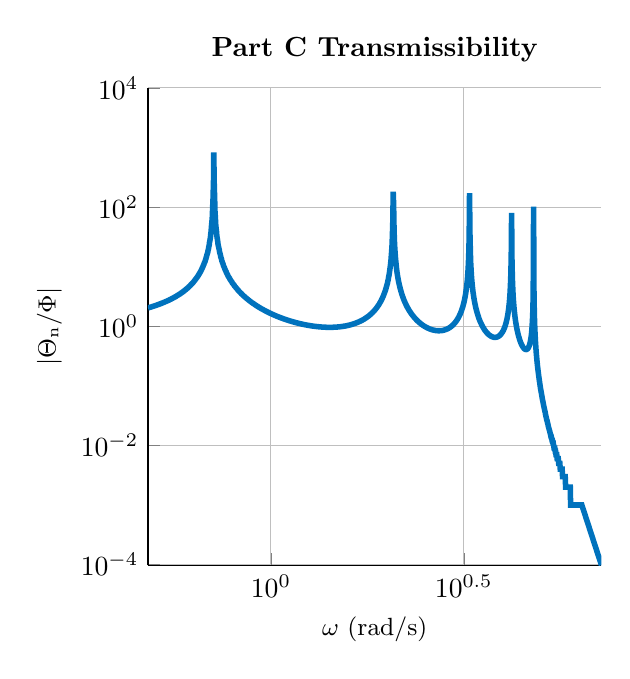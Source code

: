 % This file was created by matlab2tikz.
%
\definecolor{mycolor1}{rgb}{0.0,0.447,0.741}%
%
\begin{tikzpicture}

\begin{axis}[%
width=0.475\textwidth,
height=0.5\textwidth,
at={(0\textwidth,0\textwidth)},
scale only axis,
xmode=log,
xmin=0.48,
xmax=7.195,
xminorticks=true,
xlabel style={font=\color{white!15!black}},
xlabel={$\omega\text{ (rad/s)}$},
ymode=log,
ymin=9.753e-05,
ymax=10000,
yminorticks=true,
ylabel style={font=\color{white!15!black}},
ylabel={$\text{$|$}\Theta{}_\text{n}\text{/}\Phi\text{$|$}$},
axis background/.style={fill=white},
title style={font=\bfseries},
title={Part C Transmissibility},
axis x line*=bottom,
axis y line*=left,
xmajorgrids,
xminorgrids,
ymajorgrids,
yminorgrids,
ylabel style={font=\small},
xlabel style={font=\small}
]
\addplot [color=mycolor1, line width=2.0pt, forget plot]
  table[row sep=crcr]{%
0.48	2.029\\
0.481	2.038\\
0.482	2.047\\
0.483	2.056\\
0.484	2.065\\
0.485	2.075\\
0.486	2.084\\
0.488	2.093\\
0.489	2.103\\
0.49	2.113\\
0.491	2.123\\
0.492	2.133\\
0.493	2.143\\
0.494	2.153\\
0.495	2.164\\
0.497	2.174\\
0.498	2.185\\
0.499	2.196\\
0.5	2.207\\
0.501	2.218\\
0.502	2.229\\
0.504	2.241\\
0.505	2.252\\
0.506	2.264\\
0.507	2.276\\
0.508	2.288\\
0.509	2.3\\
0.511	2.313\\
0.512	2.326\\
0.513	2.338\\
0.514	2.351\\
0.515	2.365\\
0.516	2.378\\
0.518	2.392\\
0.519	2.406\\
0.52	2.42\\
0.521	2.434\\
0.522	2.448\\
0.524	2.463\\
0.525	2.478\\
0.526	2.493\\
0.527	2.509\\
0.528	2.524\\
0.53	2.54\\
0.531	2.556\\
0.532	2.573\\
0.533	2.59\\
0.535	2.607\\
0.536	2.624\\
0.537	2.641\\
0.538	2.659\\
0.54	2.677\\
0.541	2.696\\
0.542	2.715\\
0.543	2.734\\
0.545	2.753\\
0.546	2.773\\
0.547	2.793\\
0.548	2.814\\
0.55	2.835\\
0.551	2.856\\
0.552	2.878\\
0.553	2.9\\
0.555	2.923\\
0.556	2.946\\
0.557	2.969\\
0.558	2.993\\
0.56	3.017\\
0.561	3.042\\
0.562	3.068\\
0.564	3.093\\
0.565	3.12\\
0.566	3.147\\
0.568	3.174\\
0.569	3.202\\
0.57	3.231\\
0.571	3.26\\
0.573	3.29\\
0.574	3.321\\
0.575	3.352\\
0.577	3.384\\
0.578	3.417\\
0.579	3.45\\
0.581	3.484\\
0.582	3.519\\
0.583	3.555\\
0.585	3.592\\
0.586	3.629\\
0.588	3.668\\
0.589	3.707\\
0.59	3.748\\
0.592	3.789\\
0.593	3.832\\
0.594	3.876\\
0.596	3.92\\
0.597	3.966\\
0.598	4.014\\
0.6	4.062\\
0.601	4.112\\
0.603	4.163\\
0.604	4.216\\
0.605	4.27\\
0.607	4.326\\
0.608	4.384\\
0.61	4.443\\
0.611	4.504\\
0.612	4.567\\
0.614	4.632\\
0.615	4.699\\
0.617	4.768\\
0.618	4.84\\
0.619	4.914\\
0.621	4.99\\
0.622	5.069\\
0.624	5.151\\
0.625	5.236\\
0.627	5.324\\
0.628	5.415\\
0.63	5.51\\
0.631	5.609\\
0.632	5.711\\
0.634	5.817\\
0.635	5.928\\
0.637	6.044\\
0.638	6.164\\
0.64	6.29\\
0.641	6.421\\
0.643	6.559\\
0.644	6.703\\
0.646	6.853\\
0.647	7.011\\
0.649	7.177\\
0.65	7.352\\
0.652	7.536\\
0.653	7.73\\
0.655	7.935\\
0.656	8.151\\
0.658	8.38\\
0.659	8.624\\
0.661	8.882\\
0.662	9.158\\
0.664	9.451\\
0.665	9.765\\
0.667	10.102\\
0.668	10.464\\
0.67	10.854\\
0.671	11.275\\
0.673	11.732\\
0.675	12.228\\
0.676	12.77\\
0.678	13.364\\
0.679	14.017\\
0.681	14.74\\
0.682	15.543\\
0.684	16.442\\
0.686	17.453\\
0.687	18.601\\
0.689	19.914\\
0.69	21.43\\
0.692	23.201\\
0.693	25.297\\
0.695	27.816\\
0.697	30.9\\
0.698	34.765\\
0.7	39.747\\
0.701	46.414\\
0.703	55.791\\
0.705	69.945\\
0.706	93.745\\
0.708	141.943\\
0.71	287.131\\
0.711	822.771\\
0.713	236.527\\
0.715	127.495\\
0.716	86.838\\
0.718	65.746\\
0.719	52.858\\
0.721	44.172\\
0.723	37.922\\
0.724	33.211\\
0.726	29.533\\
0.728	26.582\\
0.729	24.161\\
0.731	22.141\\
0.733	20.428\\
0.735	18.959\\
0.736	17.683\\
0.738	16.567\\
0.74	15.58\\
0.741	14.703\\
0.743	13.918\\
0.745	13.21\\
0.746	12.57\\
0.748	11.988\\
0.75	11.456\\
0.752	10.969\\
0.753	10.52\\
0.755	10.106\\
0.757	9.722\\
0.759	9.366\\
0.76	9.034\\
0.762	8.725\\
0.764	8.435\\
0.766	8.163\\
0.767	7.908\\
0.769	7.668\\
0.771	7.442\\
0.773	7.228\\
0.774	7.026\\
0.776	6.834\\
0.778	6.652\\
0.78	6.479\\
0.782	6.315\\
0.783	6.159\\
0.785	6.01\\
0.787	5.867\\
0.789	5.731\\
0.791	5.601\\
0.793	5.477\\
0.794	5.358\\
0.796	5.243\\
0.798	5.134\\
0.8	5.028\\
0.802	4.927\\
0.804	4.829\\
0.805	4.735\\
0.807	4.645\\
0.809	4.558\\
0.811	4.474\\
0.813	4.392\\
0.815	4.314\\
0.817	4.238\\
0.818	4.165\\
0.82	4.094\\
0.822	4.025\\
0.824	3.959\\
0.826	3.895\\
0.828	3.832\\
0.83	3.772\\
0.832	3.713\\
0.834	3.656\\
0.836	3.601\\
0.838	3.547\\
0.839	3.495\\
0.841	3.444\\
0.843	3.395\\
0.845	3.347\\
0.847	3.3\\
0.849	3.254\\
0.851	3.21\\
0.853	3.167\\
0.855	3.125\\
0.857	3.084\\
0.859	3.044\\
0.861	3.005\\
0.863	2.967\\
0.865	2.929\\
0.867	2.893\\
0.869	2.858\\
0.871	2.823\\
0.873	2.789\\
0.875	2.756\\
0.877	2.724\\
0.879	2.692\\
0.881	2.662\\
0.883	2.631\\
0.885	2.602\\
0.887	2.573\\
0.889	2.545\\
0.891	2.517\\
0.893	2.49\\
0.895	2.463\\
0.897	2.437\\
0.9	2.412\\
0.902	2.387\\
0.904	2.363\\
0.906	2.339\\
0.908	2.315\\
0.91	2.292\\
0.912	2.27\\
0.914	2.247\\
0.916	2.226\\
0.918	2.204\\
0.92	2.184\\
0.923	2.163\\
0.925	2.143\\
0.927	2.123\\
0.929	2.104\\
0.931	2.085\\
0.933	2.066\\
0.935	2.047\\
0.938	2.029\\
0.94	2.012\\
0.942	1.994\\
0.944	1.977\\
0.946	1.96\\
0.948	1.944\\
0.951	1.927\\
0.953	1.911\\
0.955	1.896\\
0.957	1.88\\
0.959	1.865\\
0.962	1.85\\
0.964	1.835\\
0.966	1.821\\
0.968	1.807\\
0.971	1.793\\
0.973	1.779\\
0.975	1.765\\
0.977	1.752\\
0.98	1.739\\
0.982	1.726\\
0.984	1.713\\
0.986	1.701\\
0.989	1.688\\
0.991	1.676\\
0.993	1.664\\
0.995	1.652\\
0.998	1.641\\
1.0	1.629\\
1.002	1.618\\
1.005	1.607\\
1.007	1.596\\
1.009	1.585\\
1.012	1.575\\
1.014	1.564\\
1.016	1.554\\
1.019	1.544\\
1.021	1.534\\
1.023	1.524\\
1.026	1.514\\
1.028	1.505\\
1.03	1.495\\
1.033	1.486\\
1.035	1.477\\
1.038	1.468\\
1.04	1.459\\
1.042	1.45\\
1.045	1.441\\
1.047	1.433\\
1.05	1.424\\
1.052	1.416\\
1.054	1.408\\
1.057	1.4\\
1.059	1.392\\
1.062	1.384\\
1.064	1.376\\
1.067	1.369\\
1.069	1.361\\
1.072	1.354\\
1.074	1.346\\
1.076	1.339\\
1.079	1.332\\
1.081	1.325\\
1.084	1.318\\
1.086	1.311\\
1.089	1.305\\
1.091	1.298\\
1.094	1.291\\
1.097	1.285\\
1.099	1.279\\
1.102	1.272\\
1.104	1.266\\
1.107	1.26\\
1.109	1.254\\
1.112	1.248\\
1.114	1.242\\
1.117	1.236\\
1.119	1.231\\
1.122	1.225\\
1.125	1.219\\
1.127	1.214\\
1.13	1.209\\
1.132	1.203\\
1.135	1.198\\
1.138	1.193\\
1.14	1.188\\
1.143	1.183\\
1.146	1.178\\
1.148	1.173\\
1.151	1.168\\
1.153	1.163\\
1.156	1.159\\
1.159	1.154\\
1.161	1.149\\
1.164	1.145\\
1.167	1.14\\
1.17	1.136\\
1.172	1.132\\
1.175	1.128\\
1.178	1.123\\
1.18	1.119\\
1.183	1.115\\
1.186	1.111\\
1.189	1.107\\
1.191	1.103\\
1.194	1.1\\
1.197	1.096\\
1.2	1.092\\
1.202	1.088\\
1.205	1.085\\
1.208	1.081\\
1.211	1.078\\
1.213	1.074\\
1.216	1.071\\
1.219	1.068\\
1.222	1.065\\
1.225	1.061\\
1.227	1.058\\
1.23	1.055\\
1.233	1.052\\
1.236	1.049\\
1.239	1.046\\
1.242	1.043\\
1.245	1.04\\
1.247	1.038\\
1.25	1.035\\
1.253	1.032\\
1.256	1.03\\
1.259	1.027\\
1.262	1.024\\
1.265	1.022\\
1.268	1.019\\
1.271	1.017\\
1.274	1.015\\
1.276	1.012\\
1.279	1.01\\
1.282	1.008\\
1.285	1.006\\
1.288	1.004\\
1.291	1.002\\
1.294	1.0\\
1.297	0.998\\
1.3	0.996\\
1.303	0.994\\
1.306	0.992\\
1.309	0.991\\
1.312	0.989\\
1.315	0.987\\
1.318	0.986\\
1.321	0.984\\
1.324	0.982\\
1.327	0.981\\
1.33	0.98\\
1.334	0.978\\
1.337	0.977\\
1.34	0.976\\
1.343	0.974\\
1.346	0.973\\
1.349	0.972\\
1.352	0.971\\
1.355	0.97\\
1.358	0.969\\
1.361	0.968\\
1.365	0.967\\
1.368	0.966\\
1.371	0.965\\
1.374	0.965\\
1.377	0.964\\
1.38	0.963\\
1.384	0.963\\
1.387	0.962\\
1.39	0.962\\
1.393	0.961\\
1.396	0.961\\
1.4	0.96\\
1.403	0.96\\
1.406	0.96\\
1.409	0.96\\
1.413	0.959\\
1.416	0.959\\
1.419	0.959\\
1.422	0.959\\
1.426	0.959\\
1.429	0.96\\
1.432	0.96\\
1.436	0.96\\
1.439	0.96\\
1.442	0.961\\
1.445	0.961\\
1.449	0.961\\
1.452	0.962\\
1.455	0.963\\
1.459	0.963\\
1.462	0.964\\
1.466	0.965\\
1.469	0.965\\
1.472	0.966\\
1.476	0.967\\
1.479	0.968\\
1.483	0.969\\
1.486	0.97\\
1.489	0.972\\
1.493	0.973\\
1.496	0.974\\
1.5	0.976\\
1.503	0.977\\
1.507	0.979\\
1.51	0.98\\
1.514	0.982\\
1.517	0.984\\
1.521	0.986\\
1.524	0.987\\
1.528	0.989\\
1.531	0.992\\
1.535	0.994\\
1.538	0.996\\
1.542	0.998\\
1.545	1.001\\
1.549	1.003\\
1.552	1.006\\
1.556	1.008\\
1.56	1.011\\
1.563	1.014\\
1.567	1.017\\
1.57	1.02\\
1.574	1.023\\
1.578	1.026\\
1.581	1.03\\
1.585	1.033\\
1.589	1.037\\
1.592	1.04\\
1.596	1.044\\
1.6	1.048\\
1.603	1.052\\
1.607	1.056\\
1.611	1.061\\
1.614	1.065\\
1.618	1.069\\
1.622	1.074\\
1.626	1.079\\
1.629	1.084\\
1.633	1.089\\
1.637	1.094\\
1.641	1.1\\
1.644	1.105\\
1.648	1.111\\
1.652	1.117\\
1.656	1.123\\
1.66	1.129\\
1.663	1.135\\
1.667	1.142\\
1.671	1.148\\
1.675	1.155\\
1.679	1.163\\
1.683	1.17\\
1.687	1.178\\
1.69	1.185\\
1.694	1.193\\
1.698	1.202\\
1.702	1.21\\
1.706	1.219\\
1.71	1.228\\
1.714	1.237\\
1.718	1.247\\
1.722	1.256\\
1.726	1.267\\
1.73	1.277\\
1.734	1.288\\
1.738	1.299\\
1.742	1.31\\
1.746	1.322\\
1.75	1.334\\
1.754	1.347\\
1.758	1.36\\
1.762	1.373\\
1.766	1.387\\
1.77	1.402\\
1.774	1.416\\
1.778	1.432\\
1.782	1.447\\
1.787	1.464\\
1.791	1.481\\
1.795	1.498\\
1.799	1.516\\
1.803	1.535\\
1.807	1.554\\
1.811	1.575\\
1.816	1.596\\
1.82	1.617\\
1.824	1.64\\
1.828	1.663\\
1.832	1.688\\
1.837	1.713\\
1.841	1.739\\
1.845	1.767\\
1.849	1.796\\
1.854	1.826\\
1.858	1.857\\
1.862	1.889\\
1.866	1.924\\
1.871	1.959\\
1.875	1.997\\
1.879	2.036\\
1.884	2.077\\
1.888	2.12\\
1.892	2.166\\
1.897	2.213\\
1.901	2.264\\
1.906	2.317\\
1.91	2.373\\
1.914	2.433\\
1.919	2.496\\
1.923	2.563\\
1.928	2.634\\
1.932	2.71\\
1.936	2.791\\
1.941	2.877\\
1.945	2.97\\
1.95	3.07\\
1.954	3.177\\
1.959	3.293\\
1.963	3.419\\
1.968	3.556\\
1.972	3.705\\
1.977	3.868\\
1.982	4.047\\
1.986	4.245\\
1.991	4.465\\
1.995	4.71\\
2.0	4.985\\
2.005	5.297\\
2.009	5.652\\
2.014	6.06\\
2.018	6.535\\
2.023	7.094\\
2.028	7.761\\
2.032	8.571\\
2.037	9.575\\
2.042	10.852\\
2.047	12.53\\
2.051	14.834\\
2.056	18.194\\
2.061	23.543\\
2.065	33.382\\
2.07	57.267\\
2.075	180.905\\
2.08	113.201\\
2.085	47.09\\
2.089	29.452\\
2.094	21.383\\
2.099	16.768\\
2.104	13.782\\
2.109	11.693\\
2.114	10.149\\
2.118	8.963\\
2.123	8.022\\
2.128	7.259\\
2.133	6.627\\
2.138	6.095\\
2.143	5.641\\
2.148	5.249\\
2.153	4.908\\
2.158	4.608\\
2.163	4.342\\
2.168	4.104\\
2.173	3.891\\
2.178	3.699\\
2.183	3.525\\
2.188	3.367\\
2.193	3.222\\
2.198	3.088\\
2.203	2.966\\
2.208	2.853\\
2.213	2.748\\
2.218	2.65\\
2.223	2.56\\
2.228	2.475\\
2.234	2.396\\
2.239	2.321\\
2.244	2.252\\
2.249	2.186\\
2.254	2.125\\
2.259	2.066\\
2.265	2.011\\
2.27	1.959\\
2.275	1.91\\
2.28	1.863\\
2.286	1.819\\
2.291	1.776\\
2.296	1.736\\
2.302	1.698\\
2.307	1.661\\
2.312	1.626\\
2.317	1.593\\
2.323	1.561\\
2.328	1.531\\
2.334	1.502\\
2.339	1.474\\
2.344	1.447\\
2.35	1.421\\
2.355	1.397\\
2.361	1.373\\
2.366	1.35\\
2.371	1.329\\
2.377	1.308\\
2.382	1.288\\
2.388	1.268\\
2.393	1.249\\
2.399	1.231\\
2.404	1.214\\
2.41	1.197\\
2.416	1.181\\
2.421	1.166\\
2.427	1.151\\
2.432	1.137\\
2.438	1.123\\
2.443	1.109\\
2.449	1.096\\
2.455	1.084\\
2.46	1.072\\
2.466	1.06\\
2.472	1.049\\
2.477	1.038\\
2.483	1.028\\
2.489	1.018\\
2.495	1.008\\
2.5	0.999\\
2.506	0.99\\
2.512	0.981\\
2.518	0.973\\
2.524	0.965\\
2.529	0.957\\
2.535	0.95\\
2.541	0.942\\
2.547	0.936\\
2.553	0.929\\
2.559	0.923\\
2.565	0.917\\
2.57	0.911\\
2.576	0.905\\
2.582	0.9\\
2.588	0.895\\
2.594	0.89\\
2.6	0.885\\
2.606	0.881\\
2.612	0.877\\
2.618	0.873\\
2.624	0.869\\
2.63	0.866\\
2.636	0.863\\
2.642	0.859\\
2.649	0.857\\
2.655	0.854\\
2.661	0.852\\
2.667	0.85\\
2.673	0.848\\
2.679	0.846\\
2.685	0.844\\
2.692	0.843\\
2.698	0.842\\
2.704	0.841\\
2.71	0.84\\
2.717	0.84\\
2.723	0.84\\
2.729	0.84\\
2.735	0.84\\
2.742	0.841\\
2.748	0.841\\
2.754	0.842\\
2.761	0.843\\
2.767	0.845\\
2.773	0.847\\
2.78	0.848\\
2.786	0.851\\
2.793	0.853\\
2.799	0.856\\
2.806	0.859\\
2.812	0.862\\
2.818	0.866\\
2.825	0.87\\
2.831	0.874\\
2.838	0.879\\
2.845	0.884\\
2.851	0.889\\
2.858	0.895\\
2.864	0.901\\
2.871	0.907\\
2.877	0.914\\
2.884	0.921\\
2.891	0.929\\
2.897	0.937\\
2.904	0.946\\
2.911	0.955\\
2.918	0.965\\
2.924	0.976\\
2.931	0.987\\
2.938	0.998\\
2.945	1.011\\
2.951	1.024\\
2.958	1.038\\
2.965	1.053\\
2.972	1.068\\
2.979	1.085\\
2.985	1.103\\
2.992	1.121\\
2.999	1.141\\
3.006	1.163\\
3.013	1.185\\
3.02	1.209\\
3.027	1.235\\
3.034	1.263\\
3.041	1.292\\
3.048	1.324\\
3.055	1.357\\
3.062	1.394\\
3.069	1.433\\
3.076	1.476\\
3.083	1.521\\
3.09	1.571\\
3.098	1.626\\
3.105	1.685\\
3.112	1.749\\
3.119	1.821\\
3.126	1.899\\
3.133	1.987\\
3.141	2.084\\
3.148	2.193\\
3.155	2.316\\
3.162	2.455\\
3.17	2.615\\
3.177	2.799\\
3.184	3.015\\
3.192	3.27\\
3.199	3.576\\
3.206	3.951\\
3.214	4.419\\
3.221	5.02\\
3.229	5.819\\
3.236	6.935\\
3.243	8.6\\
3.251	11.347\\
3.258	16.733\\
3.266	31.934\\
3.273	171.264\\
3.281	36.006\\
3.289	17.597\\
3.296	11.592\\
3.304	8.625\\
3.311	6.859\\
3.319	5.687\\
3.327	4.854\\
3.334	4.231\\
3.342	3.749\\
3.35	3.364\\
3.357	3.049\\
3.365	2.788\\
3.373	2.568\\
3.381	2.38\\
3.389	2.217\\
3.396	2.075\\
3.404	1.95\\
3.412	1.84\\
3.42	1.741\\
3.428	1.653\\
3.436	1.573\\
3.444	1.501\\
3.452	1.436\\
3.459	1.376\\
3.467	1.321\\
3.475	1.271\\
3.483	1.225\\
3.491	1.182\\
3.5	1.143\\
3.508	1.106\\
3.516	1.072\\
3.524	1.041\\
3.532	1.011\\
3.54	0.984\\
3.548	0.958\\
3.556	0.934\\
3.565	0.912\\
3.573	0.891\\
3.581	0.871\\
3.589	0.853\\
3.598	0.835\\
3.606	0.819\\
3.614	0.804\\
3.623	0.79\\
3.631	0.776\\
3.639	0.764\\
3.648	0.752\\
3.656	0.741\\
3.664	0.731\\
3.673	0.722\\
3.681	0.713\\
3.69	0.705\\
3.698	0.697\\
3.707	0.69\\
3.715	0.684\\
3.724	0.678\\
3.733	0.673\\
3.741	0.668\\
3.75	0.664\\
3.758	0.661\\
3.767	0.658\\
3.776	0.655\\
3.785	0.653\\
3.793	0.652\\
3.802	0.651\\
3.811	0.651\\
3.82	0.651\\
3.828	0.652\\
3.837	0.654\\
3.846	0.656\\
3.855	0.659\\
3.864	0.662\\
3.873	0.666\\
3.882	0.671\\
3.891	0.677\\
3.9	0.684\\
3.909	0.691\\
3.918	0.7\\
3.927	0.71\\
3.936	0.72\\
3.945	0.732\\
3.954	0.746\\
3.963	0.761\\
3.972	0.777\\
3.981	0.796\\
3.99	0.816\\
4.0	0.839\\
4.009	0.865\\
4.018	0.894\\
4.027	0.926\\
4.037	0.963\\
4.046	1.004\\
4.055	1.052\\
4.065	1.106\\
4.074	1.168\\
4.083	1.241\\
4.093	1.328\\
4.102	1.43\\
4.112	1.554\\
4.121	1.708\\
4.131	1.901\\
4.14	2.151\\
4.15	2.488\\
4.159	2.964\\
4.169	3.689\\
4.178	4.921\\
4.188	7.471\\
4.198	15.834\\
4.207	79.655\\
4.217	11.92\\
4.227	6.297\\
4.237	4.254\\
4.246	3.2\\
4.256	2.558\\
4.266	2.126\\
4.276	1.816\\
4.286	1.583\\
4.295	1.401\\
4.305	1.257\\
4.315	1.138\\
4.325	1.04\\
4.335	0.958\\
4.345	0.887\\
4.355	0.827\\
4.365	0.774\\
4.375	0.728\\
4.385	0.688\\
4.396	0.652\\
4.406	0.62\\
4.416	0.592\\
4.426	0.567\\
4.436	0.544\\
4.446	0.524\\
4.457	0.506\\
4.467	0.49\\
4.477	0.476\\
4.488	0.463\\
4.498	0.451\\
4.508	0.442\\
4.519	0.433\\
4.529	0.425\\
4.54	0.419\\
4.55	0.414\\
4.56	0.411\\
4.571	0.408\\
4.582	0.407\\
4.592	0.407\\
4.603	0.408\\
4.613	0.411\\
4.624	0.416\\
4.635	0.423\\
4.645	0.432\\
4.656	0.444\\
4.667	0.459\\
4.677	0.478\\
4.688	0.503\\
4.699	0.534\\
4.71	0.575\\
4.721	0.628\\
4.732	0.702\\
4.743	0.807\\
4.753	0.966\\
4.764	1.235\\
4.775	1.777\\
4.786	3.416\\
4.797	101.501\\
4.809	3.116\\
4.82	1.5\\
4.831	0.961\\
4.842	0.693\\
4.853	0.533\\
4.864	0.427\\
4.875	0.352\\
4.887	0.296\\
4.898	0.253\\
4.909	0.219\\
4.921	0.192\\
4.932	0.17\\
4.943	0.151\\
4.955	0.135\\
4.966	0.121\\
4.978	0.11\\
4.989	0.099\\
5.0	0.09\\
5.012	0.083\\
5.024	0.076\\
5.035	0.07\\
5.047	0.064\\
5.058	0.059\\
5.07	0.055\\
5.082	0.051\\
5.093	0.047\\
5.105	0.044\\
5.117	0.041\\
5.129	0.038\\
5.141	0.036\\
5.152	0.033\\
5.164	0.031\\
5.176	0.029\\
5.188	0.027\\
5.2	0.026\\
5.212	0.024\\
5.224	0.023\\
5.236	0.021\\
5.248	0.02\\
5.26	0.019\\
5.272	0.018\\
5.285	0.017\\
5.297	0.016\\
5.309	0.015\\
5.321	0.014\\
5.333	0.014\\
5.346	0.013\\
5.358	0.012\\
5.37	0.012\\
5.383	0.011\\
5.395	0.011\\
5.408	0.01\\
5.42	0.009\\
5.433	0.009\\
5.445	0.009\\
5.458	0.008\\
5.47	0.008\\
5.483	0.007\\
5.496	0.007\\
5.508	0.007\\
5.521	0.006\\
5.534	0.006\\
5.546	0.006\\
5.559	0.006\\
5.572	0.005\\
5.585	0.005\\
5.598	0.005\\
5.611	0.005\\
5.624	0.004\\
5.637	0.004\\
5.65	0.004\\
5.663	0.004\\
5.676	0.004\\
5.689	0.004\\
5.702	0.003\\
5.715	0.003\\
5.728	0.003\\
5.741	0.003\\
5.755	0.003\\
5.768	0.003\\
5.781	0.003\\
5.794	0.003\\
5.808	0.002\\
5.821	0.002\\
5.835	0.002\\
5.848	0.002\\
5.862	0.002\\
5.875	0.002\\
5.889	0.002\\
5.902	0.002\\
5.916	0.002\\
5.929	0.002\\
5.943	0.002\\
5.957	0.002\\
5.971	0.002\\
5.984	0.001\\
5.998	0.001\\
6.012	0.001\\
6.026	0.001\\
6.04	0.001\\
6.054	0.001\\
6.068	0.001\\
6.082	0.001\\
6.096	0.001\\
6.11	0.001\\
6.124	0.001\\
6.138	0.001\\
6.152	0.001\\
6.166	0.001\\
6.18	0.001\\
6.195	0.001\\
6.209	0.001\\
6.223	0.001\\
6.238	0.001\\
6.252	0.001\\
6.266	0.001\\
6.281	0.001\\
6.295	0.001\\
6.31	0.001\\
6.324	0.001\\
6.339	0.001\\
6.353	0.001\\
6.368	0.001\\
6.383	0.001\\
6.398	0.001\\
6.412	0.0\\
6.427	0.0\\
6.442	0.0\\
6.457	0.0\\
6.472	0.0\\
6.487	0.0\\
6.501	0.0\\
6.516	0.0\\
6.531	0.0\\
6.547	0.0\\
6.562	0.0\\
6.577	0.0\\
6.592	0.0\\
6.607	0.0\\
6.622	0.0\\
6.638	0.0\\
6.653	0.0\\
6.668	0.0\\
6.684	0.0\\
6.699	0.0\\
6.714	0.0\\
6.73	0.0\\
6.745	0.0\\
6.761	0.0\\
6.777	0.0\\
6.792	0.0\\
6.808	0.0\\
6.824	0.0\\
6.839	0.0\\
6.855	0.0\\
6.871	0.0\\
6.887	0.0\\
6.903	0.0\\
6.918	0.0\\
6.934	0.0\\
6.95	0.0\\
6.966	0.0\\
6.983	0.0\\
6.999	0.0\\
7.015	0.0\\
7.031	0.0\\
7.047	0.0\\
7.063	0.0\\
7.08	0.0\\
7.096	0.0\\
7.112	0.0\\
7.129	0.0\\
7.145	0.0\\
7.162	0.0\\
7.178	0.0\\
7.195	9.753e-05\\
};
\end{axis}
\end{tikzpicture}%